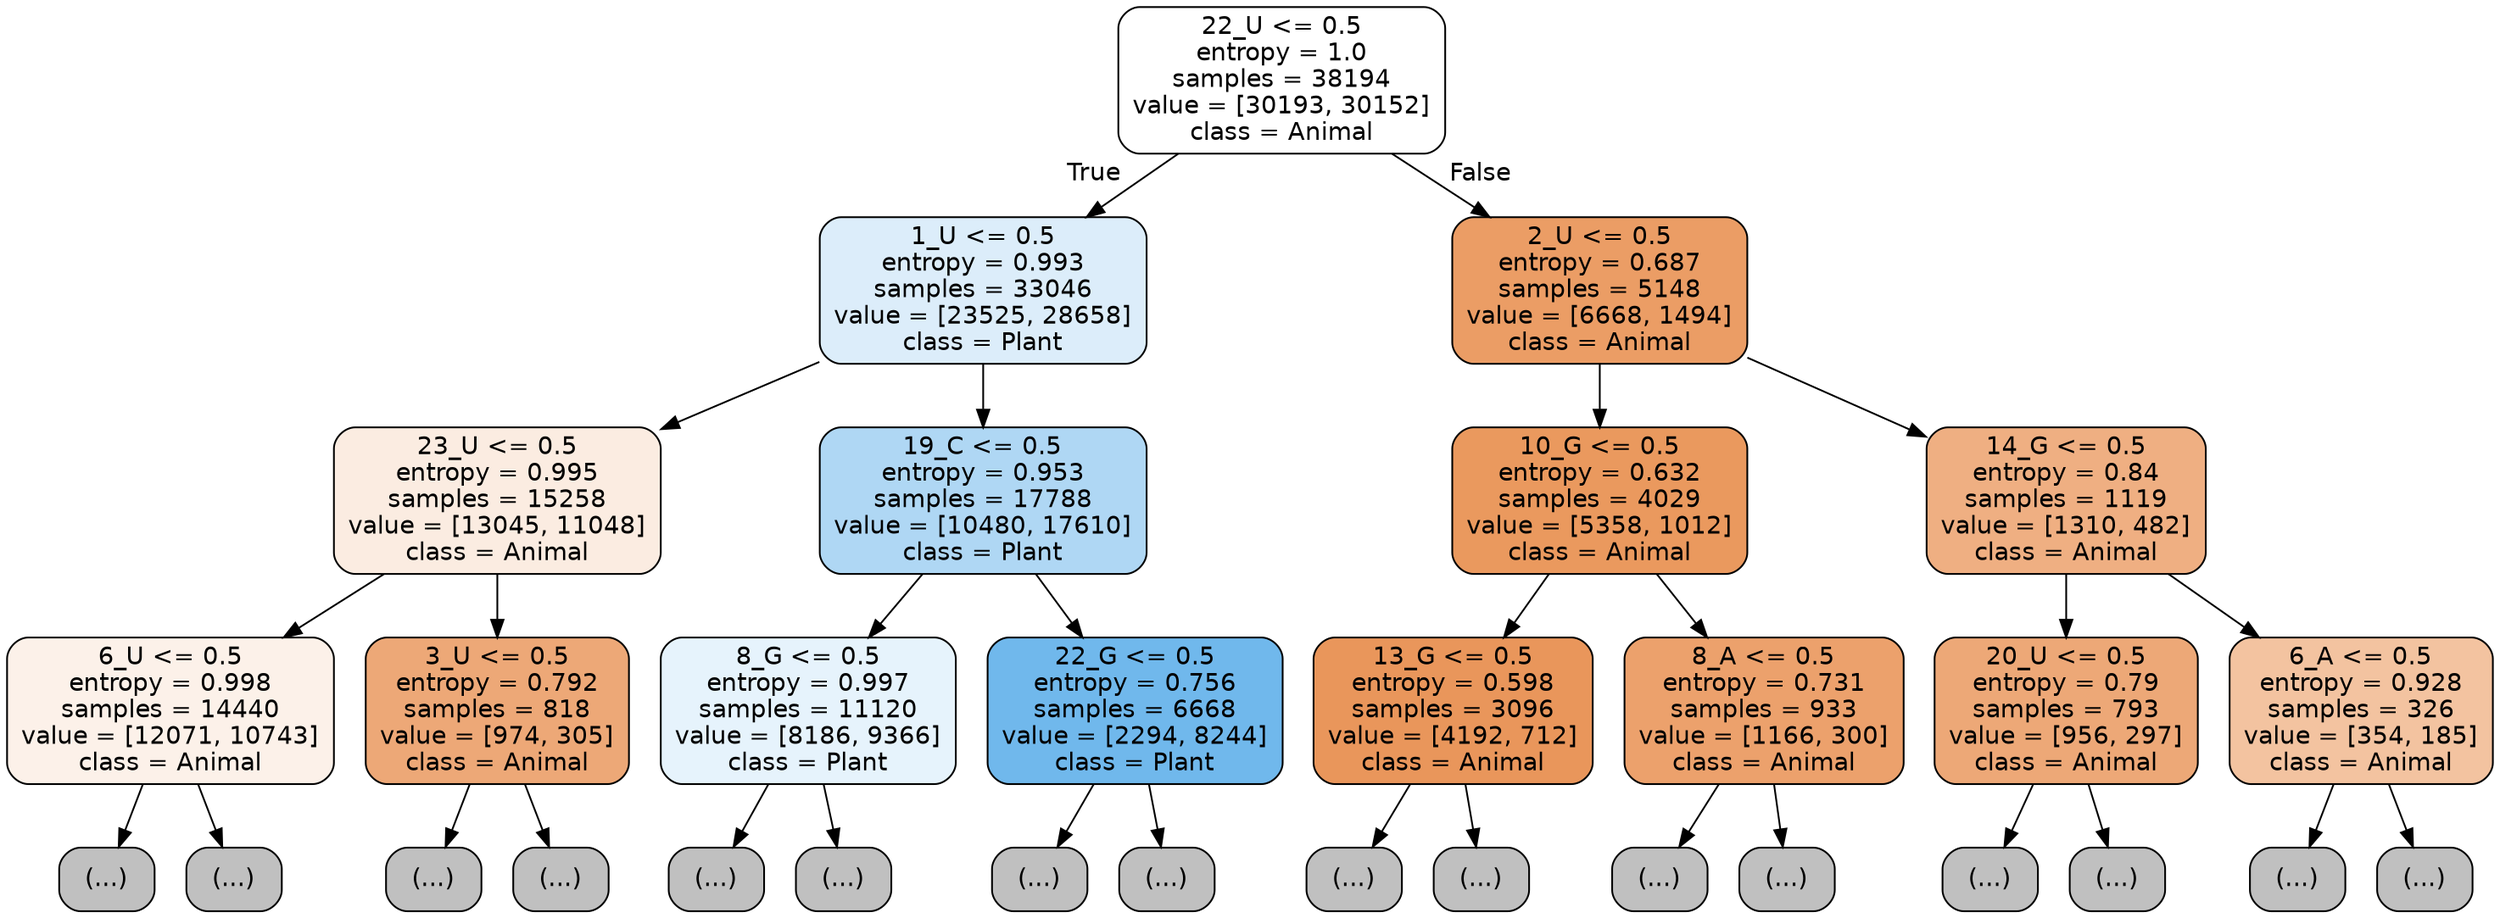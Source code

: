 digraph Tree {
node [shape=box, style="filled, rounded", color="black", fontname="helvetica"] ;
edge [fontname="helvetica"] ;
0 [label="22_U <= 0.5\nentropy = 1.0\nsamples = 38194\nvalue = [30193, 30152]\nclass = Animal", fillcolor="#ffffff"] ;
1 [label="1_U <= 0.5\nentropy = 0.993\nsamples = 33046\nvalue = [23525, 28658]\nclass = Plant", fillcolor="#dcedfa"] ;
0 -> 1 [labeldistance=2.5, labelangle=45, headlabel="True"] ;
2 [label="23_U <= 0.5\nentropy = 0.995\nsamples = 15258\nvalue = [13045, 11048]\nclass = Animal", fillcolor="#fbece1"] ;
1 -> 2 ;
3 [label="6_U <= 0.5\nentropy = 0.998\nsamples = 14440\nvalue = [12071, 10743]\nclass = Animal", fillcolor="#fcf1e9"] ;
2 -> 3 ;
4 [label="(...)", fillcolor="#C0C0C0"] ;
3 -> 4 ;
5795 [label="(...)", fillcolor="#C0C0C0"] ;
3 -> 5795 ;
7884 [label="3_U <= 0.5\nentropy = 0.792\nsamples = 818\nvalue = [974, 305]\nclass = Animal", fillcolor="#eda877"] ;
2 -> 7884 ;
7885 [label="(...)", fillcolor="#C0C0C0"] ;
7884 -> 7885 ;
8132 [label="(...)", fillcolor="#C0C0C0"] ;
7884 -> 8132 ;
8253 [label="19_C <= 0.5\nentropy = 0.953\nsamples = 17788\nvalue = [10480, 17610]\nclass = Plant", fillcolor="#afd7f4"] ;
1 -> 8253 ;
8254 [label="8_G <= 0.5\nentropy = 0.997\nsamples = 11120\nvalue = [8186, 9366]\nclass = Plant", fillcolor="#e6f3fc"] ;
8253 -> 8254 ;
8255 [label="(...)", fillcolor="#C0C0C0"] ;
8254 -> 8255 ;
11744 [label="(...)", fillcolor="#C0C0C0"] ;
8254 -> 11744 ;
13129 [label="22_G <= 0.5\nentropy = 0.756\nsamples = 6668\nvalue = [2294, 8244]\nclass = Plant", fillcolor="#70b8ec"] ;
8253 -> 13129 ;
13130 [label="(...)", fillcolor="#C0C0C0"] ;
13129 -> 13130 ;
14497 [label="(...)", fillcolor="#C0C0C0"] ;
13129 -> 14497 ;
14698 [label="2_U <= 0.5\nentropy = 0.687\nsamples = 5148\nvalue = [6668, 1494]\nclass = Animal", fillcolor="#eb9d65"] ;
0 -> 14698 [labeldistance=2.5, labelangle=-45, headlabel="False"] ;
14699 [label="10_G <= 0.5\nentropy = 0.632\nsamples = 4029\nvalue = [5358, 1012]\nclass = Animal", fillcolor="#ea995e"] ;
14698 -> 14699 ;
14700 [label="13_G <= 0.5\nentropy = 0.598\nsamples = 3096\nvalue = [4192, 712]\nclass = Animal", fillcolor="#e9965b"] ;
14699 -> 14700 ;
14701 [label="(...)", fillcolor="#C0C0C0"] ;
14700 -> 14701 ;
15480 [label="(...)", fillcolor="#C0C0C0"] ;
14700 -> 15480 ;
15751 [label="8_A <= 0.5\nentropy = 0.731\nsamples = 933\nvalue = [1166, 300]\nclass = Animal", fillcolor="#eca16c"] ;
14699 -> 15751 ;
15752 [label="(...)", fillcolor="#C0C0C0"] ;
15751 -> 15752 ;
16025 [label="(...)", fillcolor="#C0C0C0"] ;
15751 -> 16025 ;
16128 [label="14_G <= 0.5\nentropy = 0.84\nsamples = 1119\nvalue = [1310, 482]\nclass = Animal", fillcolor="#efaf82"] ;
14698 -> 16128 ;
16129 [label="20_U <= 0.5\nentropy = 0.79\nsamples = 793\nvalue = [956, 297]\nclass = Animal", fillcolor="#eda877"] ;
16128 -> 16129 ;
16130 [label="(...)", fillcolor="#C0C0C0"] ;
16129 -> 16130 ;
16455 [label="(...)", fillcolor="#C0C0C0"] ;
16129 -> 16455 ;
16534 [label="6_A <= 0.5\nentropy = 0.928\nsamples = 326\nvalue = [354, 185]\nclass = Animal", fillcolor="#f3c3a0"] ;
16128 -> 16534 ;
16535 [label="(...)", fillcolor="#C0C0C0"] ;
16534 -> 16535 ;
16622 [label="(...)", fillcolor="#C0C0C0"] ;
16534 -> 16622 ;
}